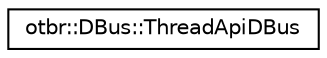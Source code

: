 digraph "Graphical Class Hierarchy"
{
  edge [fontname="Helvetica",fontsize="10",labelfontname="Helvetica",labelfontsize="10"];
  node [fontname="Helvetica",fontsize="10",shape=record];
  rankdir="LR";
  Node0 [label="otbr::DBus::ThreadApiDBus",height=0.2,width=0.4,color="black", fillcolor="white", style="filled",URL="$df/dcc/classotbr_1_1DBus_1_1ThreadApiDBus.html"];
}

